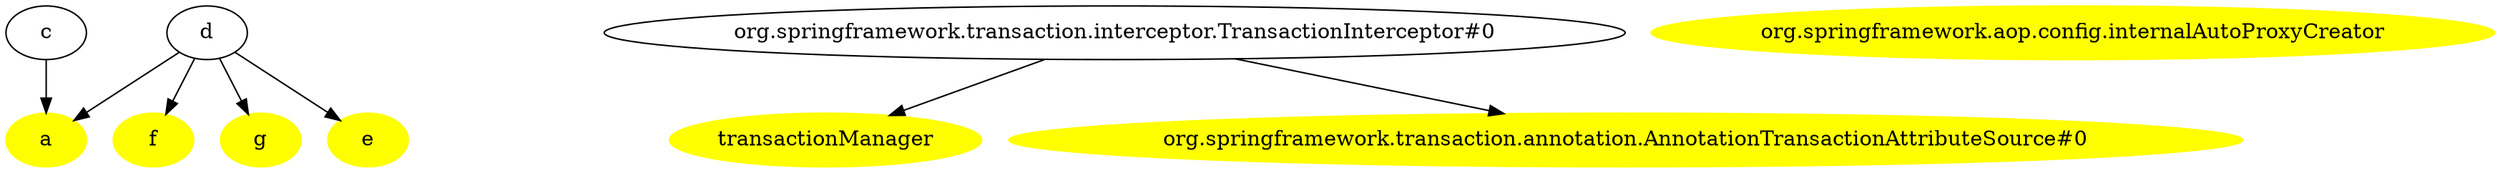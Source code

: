 digraph g {
  d[label="d" ]
  transactionManager[label="transactionManager" style=filled color=yellow]
  a[label="a" style=filled color=yellow]
  c[label="c" ]
  org_springframework_transaction_annotation_AnnotationTransactionAttributeSource_0[label="org.springframework.transaction.annotation.AnnotationTransactionAttributeSource#0" style=filled color=yellow]
  f[label="f" style=filled color=yellow]
  org_springframework_aop_config_internalAutoProxyCreator[label="org.springframework.aop.config.internalAutoProxyCreator" style=filled color=yellow]
  org_springframework_transaction_interceptor_TransactionInterceptor_0[label="org.springframework.transaction.interceptor.TransactionInterceptor#0" ]
  g[label="g" style=filled color=yellow]
  e[label="e" style=filled color=yellow]
  d -> a []
  d -> f []
  d -> g []
  d -> e []
  c -> a []
  org_springframework_transaction_interceptor_TransactionInterceptor_0 -> transactionManager []
  org_springframework_transaction_interceptor_TransactionInterceptor_0 -> org_springframework_transaction_annotation_AnnotationTransactionAttributeSource_0 []
}
